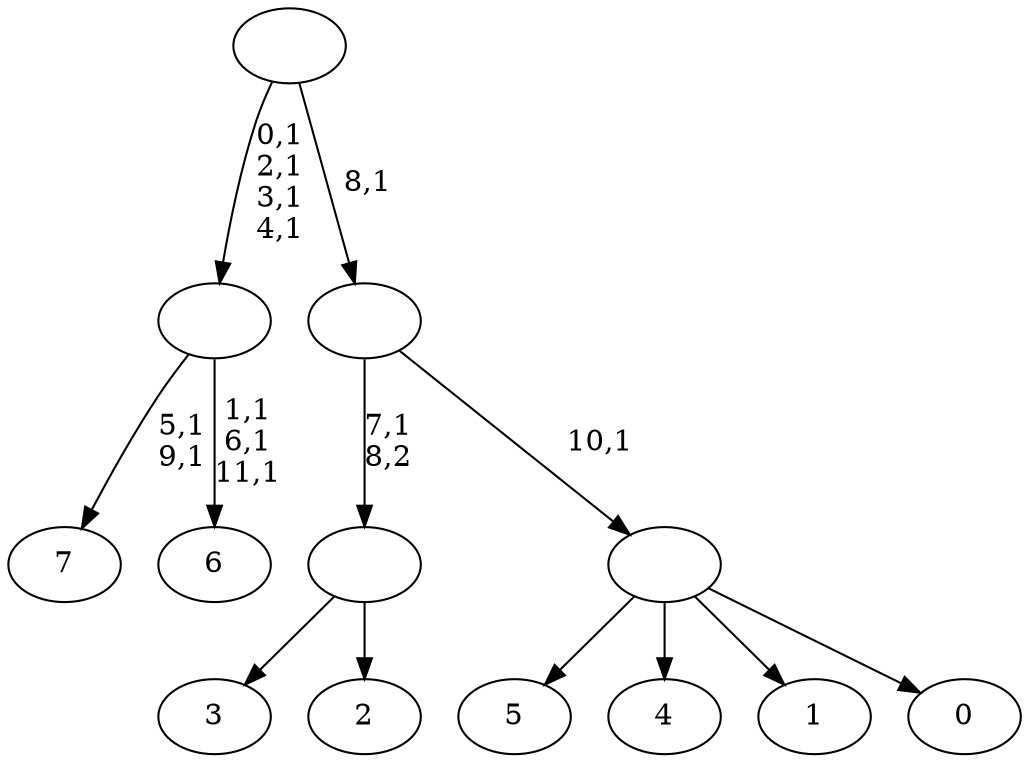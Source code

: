 digraph T {
	20 [label="7"]
	17 [label="6"]
	13 [label=""]
	9 [label="5"]
	8 [label="4"]
	7 [label="3"]
	6 [label="2"]
	5 [label=""]
	4 [label="1"]
	3 [label="0"]
	2 [label=""]
	1 [label=""]
	0 [label=""]
	13 -> 17 [label="1,1\n6,1\n11,1"]
	13 -> 20 [label="5,1\n9,1"]
	5 -> 7 [label=""]
	5 -> 6 [label=""]
	2 -> 9 [label=""]
	2 -> 8 [label=""]
	2 -> 4 [label=""]
	2 -> 3 [label=""]
	1 -> 5 [label="7,1\n8,2"]
	1 -> 2 [label="10,1"]
	0 -> 13 [label="0,1\n2,1\n3,1\n4,1"]
	0 -> 1 [label="8,1"]
}
